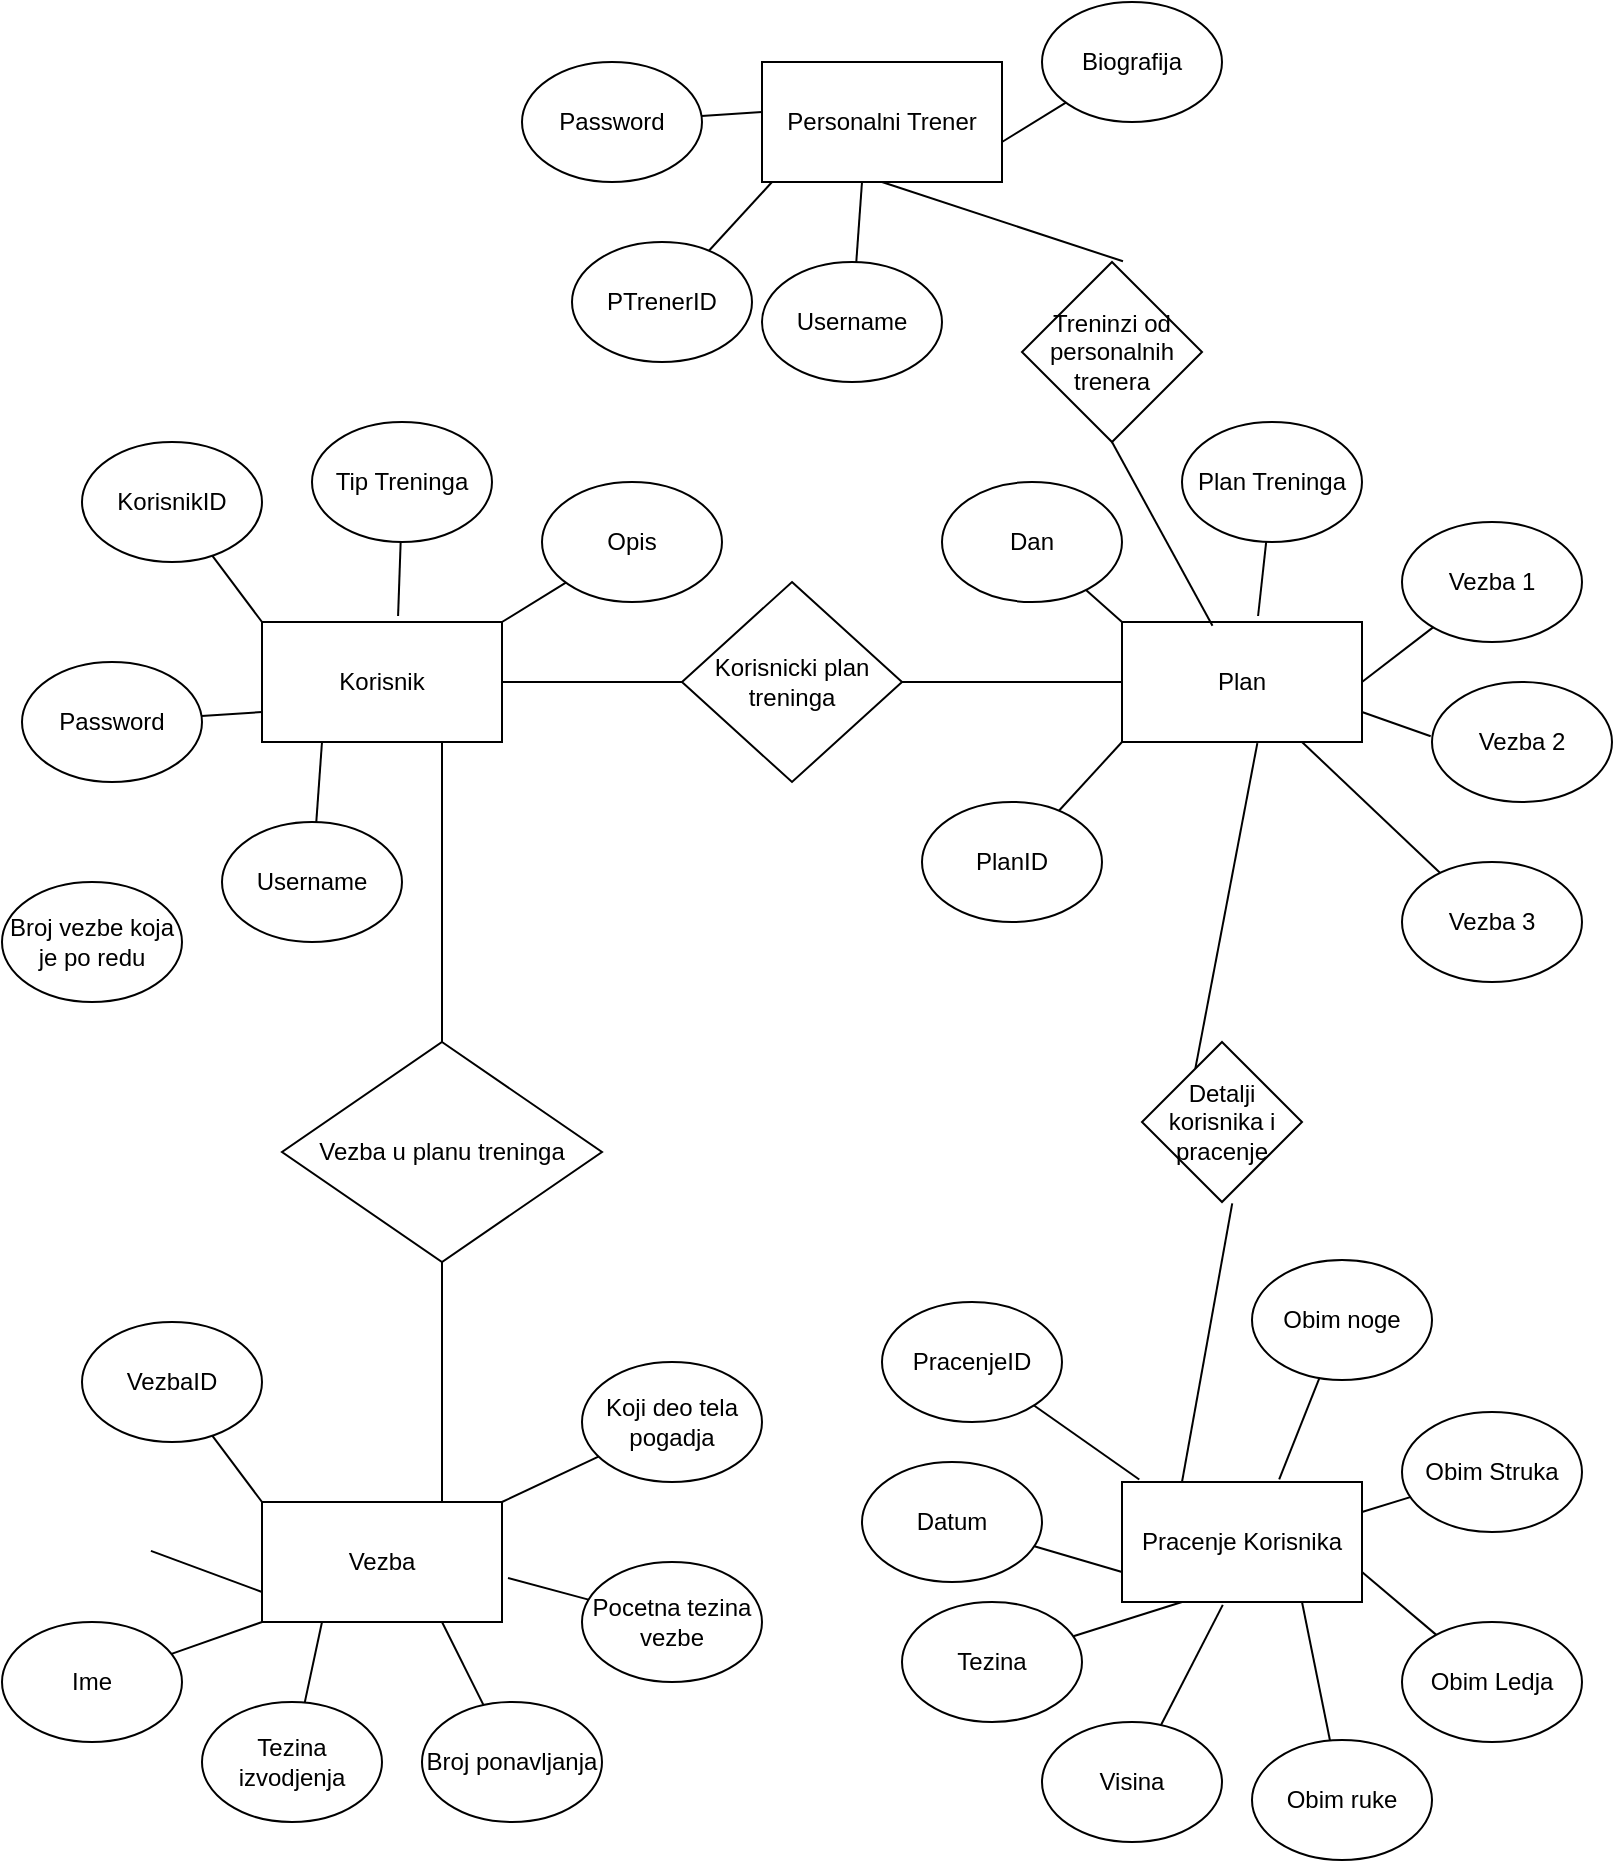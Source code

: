 <mxfile version="22.1.16" type="github">
  <diagram name="Page-1" id="UNSRawnvGa96_E9ccSbv">
    <mxGraphModel dx="884" dy="557" grid="1" gridSize="10" guides="1" tooltips="1" connect="1" arrows="1" fold="1" page="1" pageScale="1" pageWidth="850" pageHeight="1100" math="0" shadow="0">
      <root>
        <mxCell id="0" />
        <mxCell id="1" parent="0" />
        <mxCell id="w4WJriM2NWNoqD3AVZqt-1" value="Korisnik" style="rounded=0;whiteSpace=wrap;html=1;" parent="1" vertex="1">
          <mxGeometry x="160" y="450" width="120" height="60" as="geometry" />
        </mxCell>
        <mxCell id="w4WJriM2NWNoqD3AVZqt-2" value="" style="endArrow=none;html=1;rounded=0;" parent="1" target="w4WJriM2NWNoqD3AVZqt-3" edge="1">
          <mxGeometry width="50" height="50" relative="1" as="geometry">
            <mxPoint x="280" y="450" as="sourcePoint" />
            <mxPoint x="310" y="420" as="targetPoint" />
          </mxGeometry>
        </mxCell>
        <mxCell id="w4WJriM2NWNoqD3AVZqt-3" value="Opis" style="ellipse;whiteSpace=wrap;html=1;" parent="1" vertex="1">
          <mxGeometry x="300" y="380" width="90" height="60" as="geometry" />
        </mxCell>
        <mxCell id="w4WJriM2NWNoqD3AVZqt-4" value="" style="endArrow=none;html=1;rounded=0;exitX=0.567;exitY=-0.05;exitDx=0;exitDy=0;exitPerimeter=0;" parent="1" source="w4WJriM2NWNoqD3AVZqt-1" target="w4WJriM2NWNoqD3AVZqt-5" edge="1">
          <mxGeometry width="50" height="50" relative="1" as="geometry">
            <mxPoint x="165" y="420" as="sourcePoint" />
            <mxPoint x="195" y="390" as="targetPoint" />
          </mxGeometry>
        </mxCell>
        <mxCell id="w4WJriM2NWNoqD3AVZqt-5" value="Tip Treninga" style="ellipse;whiteSpace=wrap;html=1;" parent="1" vertex="1">
          <mxGeometry x="185" y="350" width="90" height="60" as="geometry" />
        </mxCell>
        <mxCell id="w4WJriM2NWNoqD3AVZqt-6" value="" style="endArrow=none;html=1;rounded=0;exitX=0;exitY=0;exitDx=0;exitDy=0;" parent="1" source="w4WJriM2NWNoqD3AVZqt-1" target="w4WJriM2NWNoqD3AVZqt-7" edge="1">
          <mxGeometry width="50" height="50" relative="1" as="geometry">
            <mxPoint x="40" y="420" as="sourcePoint" />
            <mxPoint x="70" y="390" as="targetPoint" />
          </mxGeometry>
        </mxCell>
        <mxCell id="w4WJriM2NWNoqD3AVZqt-7" value="KorisnikID" style="ellipse;whiteSpace=wrap;html=1;" parent="1" vertex="1">
          <mxGeometry x="70" y="360" width="90" height="60" as="geometry" />
        </mxCell>
        <mxCell id="w4WJriM2NWNoqD3AVZqt-8" value="" style="endArrow=none;html=1;rounded=0;exitX=0;exitY=0.75;exitDx=0;exitDy=0;" parent="1" source="w4WJriM2NWNoqD3AVZqt-1" target="w4WJriM2NWNoqD3AVZqt-9" edge="1">
          <mxGeometry width="50" height="50" relative="1" as="geometry">
            <mxPoint x="150" y="470" as="sourcePoint" />
            <mxPoint x="50" y="510" as="targetPoint" />
          </mxGeometry>
        </mxCell>
        <mxCell id="w4WJriM2NWNoqD3AVZqt-9" value="Password" style="ellipse;whiteSpace=wrap;html=1;" parent="1" vertex="1">
          <mxGeometry x="40" y="470" width="90" height="60" as="geometry" />
        </mxCell>
        <mxCell id="w4WJriM2NWNoqD3AVZqt-10" value="" style="endArrow=none;html=1;rounded=0;exitX=0.25;exitY=1;exitDx=0;exitDy=0;" parent="1" source="w4WJriM2NWNoqD3AVZqt-1" target="w4WJriM2NWNoqD3AVZqt-11" edge="1">
          <mxGeometry width="50" height="50" relative="1" as="geometry">
            <mxPoint x="120" y="620" as="sourcePoint" />
            <mxPoint x="150" y="590" as="targetPoint" />
          </mxGeometry>
        </mxCell>
        <mxCell id="w4WJriM2NWNoqD3AVZqt-11" value="Username" style="ellipse;whiteSpace=wrap;html=1;" parent="1" vertex="1">
          <mxGeometry x="140" y="550" width="90" height="60" as="geometry" />
        </mxCell>
        <mxCell id="w4WJriM2NWNoqD3AVZqt-13" value="" style="endArrow=none;html=1;rounded=0;exitX=1;exitY=0.5;exitDx=0;exitDy=0;" parent="1" source="w4WJriM2NWNoqD3AVZqt-1" target="w4WJriM2NWNoqD3AVZqt-14" edge="1">
          <mxGeometry width="50" height="50" relative="1" as="geometry">
            <mxPoint x="390" y="640" as="sourcePoint" />
            <mxPoint x="430" y="480" as="targetPoint" />
          </mxGeometry>
        </mxCell>
        <mxCell id="w4WJriM2NWNoqD3AVZqt-14" value="Korisnicki plan treninga" style="rhombus;whiteSpace=wrap;html=1;" parent="1" vertex="1">
          <mxGeometry x="370" y="430" width="110" height="100" as="geometry" />
        </mxCell>
        <mxCell id="w4WJriM2NWNoqD3AVZqt-15" value="" style="endArrow=none;html=1;rounded=0;entryX=0;entryY=0.5;entryDx=0;entryDy=0;" parent="1" target="w4WJriM2NWNoqD3AVZqt-17" edge="1">
          <mxGeometry width="50" height="50" relative="1" as="geometry">
            <mxPoint x="480" y="480" as="sourcePoint" />
            <mxPoint x="560" y="480" as="targetPoint" />
          </mxGeometry>
        </mxCell>
        <mxCell id="w4WJriM2NWNoqD3AVZqt-17" value="Plan" style="rounded=0;whiteSpace=wrap;html=1;" parent="1" vertex="1">
          <mxGeometry x="590" y="450" width="120" height="60" as="geometry" />
        </mxCell>
        <mxCell id="w4WJriM2NWNoqD3AVZqt-18" value="" style="endArrow=none;html=1;rounded=0;exitX=0.567;exitY=-0.05;exitDx=0;exitDy=0;exitPerimeter=0;" parent="1" source="w4WJriM2NWNoqD3AVZqt-17" target="w4WJriM2NWNoqD3AVZqt-19" edge="1">
          <mxGeometry width="50" height="50" relative="1" as="geometry">
            <mxPoint x="635" y="450" as="sourcePoint" />
            <mxPoint x="665" y="420" as="targetPoint" />
          </mxGeometry>
        </mxCell>
        <mxCell id="w4WJriM2NWNoqD3AVZqt-19" value="Plan Treninga" style="ellipse;whiteSpace=wrap;html=1;" parent="1" vertex="1">
          <mxGeometry x="620" y="350" width="90" height="60" as="geometry" />
        </mxCell>
        <mxCell id="w4WJriM2NWNoqD3AVZqt-20" value="" style="endArrow=none;html=1;rounded=0;exitX=0;exitY=0;exitDx=0;exitDy=0;" parent="1" source="w4WJriM2NWNoqD3AVZqt-17" target="w4WJriM2NWNoqD3AVZqt-21" edge="1">
          <mxGeometry width="50" height="50" relative="1" as="geometry">
            <mxPoint x="510" y="450" as="sourcePoint" />
            <mxPoint x="540" y="420" as="targetPoint" />
          </mxGeometry>
        </mxCell>
        <mxCell id="w4WJriM2NWNoqD3AVZqt-21" value="Dan" style="ellipse;whiteSpace=wrap;html=1;" parent="1" vertex="1">
          <mxGeometry x="500" y="380" width="90" height="60" as="geometry" />
        </mxCell>
        <mxCell id="w4WJriM2NWNoqD3AVZqt-22" value="" style="endArrow=none;html=1;rounded=0;exitX=1;exitY=0.75;exitDx=0;exitDy=0;" parent="1" source="w4WJriM2NWNoqD3AVZqt-17" edge="1">
          <mxGeometry width="50" height="50" relative="1" as="geometry">
            <mxPoint x="620" y="500" as="sourcePoint" />
            <mxPoint x="744.362" y="507.115" as="targetPoint" />
          </mxGeometry>
        </mxCell>
        <mxCell id="w4WJriM2NWNoqD3AVZqt-23" value="Vezba 2" style="ellipse;whiteSpace=wrap;html=1;" parent="1" vertex="1">
          <mxGeometry x="745" y="480" width="90" height="60" as="geometry" />
        </mxCell>
        <mxCell id="w4WJriM2NWNoqD3AVZqt-24" value="" style="endArrow=none;html=1;rounded=0;exitX=0.75;exitY=1;exitDx=0;exitDy=0;" parent="1" source="w4WJriM2NWNoqD3AVZqt-17" target="w4WJriM2NWNoqD3AVZqt-25" edge="1">
          <mxGeometry width="50" height="50" relative="1" as="geometry">
            <mxPoint x="590" y="650" as="sourcePoint" />
            <mxPoint x="620" y="620" as="targetPoint" />
          </mxGeometry>
        </mxCell>
        <mxCell id="w4WJriM2NWNoqD3AVZqt-25" value="&lt;div&gt;Vezba 3&lt;/div&gt;" style="ellipse;whiteSpace=wrap;html=1;" parent="1" vertex="1">
          <mxGeometry x="730" y="570" width="90" height="60" as="geometry" />
        </mxCell>
        <mxCell id="w4WJriM2NWNoqD3AVZqt-26" value="" style="endArrow=none;html=1;rounded=0;exitX=1;exitY=0.5;exitDx=0;exitDy=0;" parent="1" source="w4WJriM2NWNoqD3AVZqt-17" target="w4WJriM2NWNoqD3AVZqt-27" edge="1">
          <mxGeometry width="50" height="50" relative="1" as="geometry">
            <mxPoint x="798" y="410" as="sourcePoint" />
            <mxPoint x="630" y="436" as="targetPoint" />
          </mxGeometry>
        </mxCell>
        <mxCell id="w4WJriM2NWNoqD3AVZqt-27" value="Vezba 1" style="ellipse;whiteSpace=wrap;html=1;" parent="1" vertex="1">
          <mxGeometry x="730" y="400" width="90" height="60" as="geometry" />
        </mxCell>
        <mxCell id="w4WJriM2NWNoqD3AVZqt-28" value="" style="endArrow=none;html=1;rounded=0;exitX=0;exitY=1;exitDx=0;exitDy=0;" parent="1" source="w4WJriM2NWNoqD3AVZqt-17" target="w4WJriM2NWNoqD3AVZqt-29" edge="1">
          <mxGeometry width="50" height="50" relative="1" as="geometry">
            <mxPoint x="560" y="500" as="sourcePoint" />
            <mxPoint x="500" y="610" as="targetPoint" />
          </mxGeometry>
        </mxCell>
        <mxCell id="w4WJriM2NWNoqD3AVZqt-29" value="PlanID" style="ellipse;whiteSpace=wrap;html=1;" parent="1" vertex="1">
          <mxGeometry x="490" y="540" width="90" height="60" as="geometry" />
        </mxCell>
        <mxCell id="w4WJriM2NWNoqD3AVZqt-34" value="Vezba" style="rounded=0;whiteSpace=wrap;html=1;" parent="1" vertex="1">
          <mxGeometry x="160" y="890" width="120" height="60" as="geometry" />
        </mxCell>
        <mxCell id="w4WJriM2NWNoqD3AVZqt-35" value="" style="endArrow=none;html=1;rounded=0;exitX=0.75;exitY=0;exitDx=0;exitDy=0;entryX=0.75;entryY=1;entryDx=0;entryDy=0;" parent="1" source="w4WJriM2NWNoqD3AVZqt-34" target="w4WJriM2NWNoqD3AVZqt-1" edge="1">
          <mxGeometry width="50" height="50" relative="1" as="geometry">
            <mxPoint x="280" y="890" as="sourcePoint" />
            <mxPoint x="312" y="870" as="targetPoint" />
            <Array as="points">
              <mxPoint x="250" y="870" />
            </Array>
          </mxGeometry>
        </mxCell>
        <mxCell id="w4WJriM2NWNoqD3AVZqt-36" value="" style="endArrow=none;html=1;rounded=0;exitX=0.25;exitY=1;exitDx=0;exitDy=0;" parent="1" source="w4WJriM2NWNoqD3AVZqt-34" target="w4WJriM2NWNoqD3AVZqt-37" edge="1">
          <mxGeometry width="50" height="50" relative="1" as="geometry">
            <mxPoint x="165" y="860" as="sourcePoint" />
            <mxPoint x="195" y="830" as="targetPoint" />
          </mxGeometry>
        </mxCell>
        <mxCell id="w4WJriM2NWNoqD3AVZqt-37" value="Tezina izvodjenja" style="ellipse;whiteSpace=wrap;html=1;" parent="1" vertex="1">
          <mxGeometry x="130" y="990" width="90" height="60" as="geometry" />
        </mxCell>
        <mxCell id="w4WJriM2NWNoqD3AVZqt-38" value="" style="endArrow=none;html=1;rounded=0;exitX=0;exitY=0;exitDx=0;exitDy=0;" parent="1" source="w4WJriM2NWNoqD3AVZqt-34" target="w4WJriM2NWNoqD3AVZqt-39" edge="1">
          <mxGeometry width="50" height="50" relative="1" as="geometry">
            <mxPoint x="40" y="860" as="sourcePoint" />
            <mxPoint x="70" y="830" as="targetPoint" />
          </mxGeometry>
        </mxCell>
        <mxCell id="w4WJriM2NWNoqD3AVZqt-39" value="VezbaID" style="ellipse;whiteSpace=wrap;html=1;" parent="1" vertex="1">
          <mxGeometry x="70" y="800" width="90" height="60" as="geometry" />
        </mxCell>
        <mxCell id="w4WJriM2NWNoqD3AVZqt-40" value="" style="endArrow=none;html=1;rounded=0;exitX=0;exitY=0.75;exitDx=0;exitDy=0;" parent="1" source="w4WJriM2NWNoqD3AVZqt-34" edge="1">
          <mxGeometry width="50" height="50" relative="1" as="geometry">
            <mxPoint x="150" y="910" as="sourcePoint" />
            <mxPoint x="104.462" y="914.419" as="targetPoint" />
          </mxGeometry>
        </mxCell>
        <mxCell id="w4WJriM2NWNoqD3AVZqt-41" value="Broj vezbe koja je po redu" style="ellipse;whiteSpace=wrap;html=1;" parent="1" vertex="1">
          <mxGeometry x="30" y="580" width="90" height="60" as="geometry" />
        </mxCell>
        <mxCell id="w4WJriM2NWNoqD3AVZqt-42" value="" style="endArrow=none;html=1;rounded=0;exitX=0;exitY=1;exitDx=0;exitDy=0;" parent="1" source="w4WJriM2NWNoqD3AVZqt-34" target="w4WJriM2NWNoqD3AVZqt-43" edge="1">
          <mxGeometry width="50" height="50" relative="1" as="geometry">
            <mxPoint x="120" y="1060" as="sourcePoint" />
            <mxPoint x="150" y="1030" as="targetPoint" />
          </mxGeometry>
        </mxCell>
        <mxCell id="w4WJriM2NWNoqD3AVZqt-43" value="Ime" style="ellipse;whiteSpace=wrap;html=1;" parent="1" vertex="1">
          <mxGeometry x="30" y="950" width="90" height="60" as="geometry" />
        </mxCell>
        <mxCell id="w4WJriM2NWNoqD3AVZqt-44" value="Pracenje Korisnika" style="rounded=0;whiteSpace=wrap;html=1;" parent="1" vertex="1">
          <mxGeometry x="590" y="880" width="120" height="60" as="geometry" />
        </mxCell>
        <mxCell id="w4WJriM2NWNoqD3AVZqt-45" value="" style="endArrow=none;html=1;rounded=0;entryX=0.564;entryY=1.009;entryDx=0;entryDy=0;exitX=0.25;exitY=0;exitDx=0;exitDy=0;entryPerimeter=0;" parent="1" source="w4WJriM2NWNoqD3AVZqt-61" target="w4WJriM2NWNoqD3AVZqt-17" edge="1">
          <mxGeometry width="50" height="50" relative="1" as="geometry">
            <mxPoint x="760" y="880" as="sourcePoint" />
            <mxPoint x="792" y="860" as="targetPoint" />
          </mxGeometry>
        </mxCell>
        <mxCell id="w4WJriM2NWNoqD3AVZqt-46" value="" style="endArrow=none;html=1;rounded=0;exitX=0.072;exitY=-0.021;exitDx=0;exitDy=0;exitPerimeter=0;" parent="1" source="w4WJriM2NWNoqD3AVZqt-44" target="w4WJriM2NWNoqD3AVZqt-47" edge="1">
          <mxGeometry width="50" height="50" relative="1" as="geometry">
            <mxPoint x="595" y="850" as="sourcePoint" />
            <mxPoint x="625" y="820" as="targetPoint" />
          </mxGeometry>
        </mxCell>
        <mxCell id="w4WJriM2NWNoqD3AVZqt-47" value="PracenjeID" style="ellipse;whiteSpace=wrap;html=1;" parent="1" vertex="1">
          <mxGeometry x="470" y="790" width="90" height="60" as="geometry" />
        </mxCell>
        <mxCell id="w4WJriM2NWNoqD3AVZqt-48" value="" style="endArrow=none;html=1;rounded=0;exitX=0.42;exitY=1.024;exitDx=0;exitDy=0;exitPerimeter=0;" parent="1" source="w4WJriM2NWNoqD3AVZqt-44" target="w4WJriM2NWNoqD3AVZqt-49" edge="1">
          <mxGeometry width="50" height="50" relative="1" as="geometry">
            <mxPoint x="470" y="850" as="sourcePoint" />
            <mxPoint x="500" y="820" as="targetPoint" />
          </mxGeometry>
        </mxCell>
        <mxCell id="w4WJriM2NWNoqD3AVZqt-49" value="Visina" style="ellipse;whiteSpace=wrap;html=1;" parent="1" vertex="1">
          <mxGeometry x="550" y="1000" width="90" height="60" as="geometry" />
        </mxCell>
        <mxCell id="w4WJriM2NWNoqD3AVZqt-50" value="" style="endArrow=none;html=1;rounded=0;exitX=0;exitY=0.75;exitDx=0;exitDy=0;" parent="1" source="w4WJriM2NWNoqD3AVZqt-44" target="w4WJriM2NWNoqD3AVZqt-51" edge="1">
          <mxGeometry width="50" height="50" relative="1" as="geometry">
            <mxPoint x="580" y="900" as="sourcePoint" />
            <mxPoint x="480" y="940" as="targetPoint" />
          </mxGeometry>
        </mxCell>
        <mxCell id="w4WJriM2NWNoqD3AVZqt-51" value="Datum" style="ellipse;whiteSpace=wrap;html=1;" parent="1" vertex="1">
          <mxGeometry x="460" y="870" width="90" height="60" as="geometry" />
        </mxCell>
        <mxCell id="w4WJriM2NWNoqD3AVZqt-52" value="" style="endArrow=none;html=1;rounded=0;exitX=0.25;exitY=1;exitDx=0;exitDy=0;" parent="1" source="w4WJriM2NWNoqD3AVZqt-44" target="w4WJriM2NWNoqD3AVZqt-53" edge="1">
          <mxGeometry width="50" height="50" relative="1" as="geometry">
            <mxPoint x="550" y="1050" as="sourcePoint" />
            <mxPoint x="580" y="1020" as="targetPoint" />
          </mxGeometry>
        </mxCell>
        <mxCell id="w4WJriM2NWNoqD3AVZqt-53" value="Tezina" style="ellipse;whiteSpace=wrap;html=1;" parent="1" vertex="1">
          <mxGeometry x="480" y="940" width="90" height="60" as="geometry" />
        </mxCell>
        <mxCell id="w4WJriM2NWNoqD3AVZqt-54" value="Vezba u planu treninga" style="rhombus;whiteSpace=wrap;html=1;" parent="1" vertex="1">
          <mxGeometry x="170" y="660" width="160" height="110" as="geometry" />
        </mxCell>
        <mxCell id="w4WJriM2NWNoqD3AVZqt-55" value="" style="endArrow=none;html=1;rounded=0;exitX=0.75;exitY=1;exitDx=0;exitDy=0;" parent="1" source="w4WJriM2NWNoqD3AVZqt-34" target="w4WJriM2NWNoqD3AVZqt-56" edge="1">
          <mxGeometry width="50" height="50" relative="1" as="geometry">
            <mxPoint x="300" y="950" as="sourcePoint" />
            <mxPoint x="305" y="830" as="targetPoint" />
          </mxGeometry>
        </mxCell>
        <mxCell id="w4WJriM2NWNoqD3AVZqt-56" value="Broj ponavljanja" style="ellipse;whiteSpace=wrap;html=1;" parent="1" vertex="1">
          <mxGeometry x="240" y="990" width="90" height="60" as="geometry" />
        </mxCell>
        <mxCell id="w4WJriM2NWNoqD3AVZqt-57" value="" style="endArrow=none;html=1;rounded=0;exitX=1.025;exitY=0.633;exitDx=0;exitDy=0;exitPerimeter=0;" parent="1" source="w4WJriM2NWNoqD3AVZqt-34" target="w4WJriM2NWNoqD3AVZqt-58" edge="1">
          <mxGeometry width="50" height="50" relative="1" as="geometry">
            <mxPoint x="380" y="880" as="sourcePoint" />
            <mxPoint x="385" y="760" as="targetPoint" />
          </mxGeometry>
        </mxCell>
        <mxCell id="w4WJriM2NWNoqD3AVZqt-58" value="Pocetna tezina vezbe" style="ellipse;whiteSpace=wrap;html=1;" parent="1" vertex="1">
          <mxGeometry x="320" y="920" width="90" height="60" as="geometry" />
        </mxCell>
        <mxCell id="w4WJriM2NWNoqD3AVZqt-59" value="" style="endArrow=none;html=1;rounded=0;exitX=1;exitY=0;exitDx=0;exitDy=0;" parent="1" source="w4WJriM2NWNoqD3AVZqt-34" target="w4WJriM2NWNoqD3AVZqt-60" edge="1">
          <mxGeometry width="50" height="50" relative="1" as="geometry">
            <mxPoint x="380" y="780" as="sourcePoint" />
            <mxPoint x="385" y="660" as="targetPoint" />
          </mxGeometry>
        </mxCell>
        <mxCell id="w4WJriM2NWNoqD3AVZqt-60" value="Koji deo tela pogadja" style="ellipse;whiteSpace=wrap;html=1;" parent="1" vertex="1">
          <mxGeometry x="320" y="820" width="90" height="60" as="geometry" />
        </mxCell>
        <mxCell id="w4WJriM2NWNoqD3AVZqt-62" value="" style="endArrow=none;html=1;rounded=0;exitX=0.75;exitY=1;exitDx=0;exitDy=0;" parent="1" source="w4WJriM2NWNoqD3AVZqt-44" target="w4WJriM2NWNoqD3AVZqt-63" edge="1">
          <mxGeometry width="50" height="50" relative="1" as="geometry">
            <mxPoint x="745" y="950" as="sourcePoint" />
            <mxPoint x="605" y="829" as="targetPoint" />
          </mxGeometry>
        </mxCell>
        <mxCell id="w4WJriM2NWNoqD3AVZqt-63" value="Obim ruke" style="ellipse;whiteSpace=wrap;html=1;" parent="1" vertex="1">
          <mxGeometry x="655" y="1009" width="90" height="60" as="geometry" />
        </mxCell>
        <mxCell id="w4WJriM2NWNoqD3AVZqt-64" value="" style="endArrow=none;html=1;rounded=0;entryX=0.564;entryY=1.009;entryDx=0;entryDy=0;exitX=0.25;exitY=0;exitDx=0;exitDy=0;entryPerimeter=0;" parent="1" source="w4WJriM2NWNoqD3AVZqt-44" target="w4WJriM2NWNoqD3AVZqt-61" edge="1">
          <mxGeometry width="50" height="50" relative="1" as="geometry">
            <mxPoint x="620" y="880" as="sourcePoint" />
            <mxPoint x="658" y="511" as="targetPoint" />
          </mxGeometry>
        </mxCell>
        <mxCell id="w4WJriM2NWNoqD3AVZqt-61" value="Detalji korisnika i pracenje" style="rhombus;whiteSpace=wrap;html=1;" parent="1" vertex="1">
          <mxGeometry x="600" y="660" width="80" height="80" as="geometry" />
        </mxCell>
        <mxCell id="w4WJriM2NWNoqD3AVZqt-65" value="" style="endArrow=none;html=1;rounded=0;exitX=1;exitY=0.75;exitDx=0;exitDy=0;" parent="1" source="w4WJriM2NWNoqD3AVZqt-44" target="w4WJriM2NWNoqD3AVZqt-66" edge="1">
          <mxGeometry width="50" height="50" relative="1" as="geometry">
            <mxPoint x="755" y="881" as="sourcePoint" />
            <mxPoint x="680" y="770" as="targetPoint" />
          </mxGeometry>
        </mxCell>
        <mxCell id="w4WJriM2NWNoqD3AVZqt-66" value="Obim Ledja" style="ellipse;whiteSpace=wrap;html=1;" parent="1" vertex="1">
          <mxGeometry x="730" y="950" width="90" height="60" as="geometry" />
        </mxCell>
        <mxCell id="w4WJriM2NWNoqD3AVZqt-67" value="" style="endArrow=none;html=1;rounded=0;exitX=1;exitY=0.25;exitDx=0;exitDy=0;" parent="1" source="w4WJriM2NWNoqD3AVZqt-44" target="w4WJriM2NWNoqD3AVZqt-68" edge="1">
          <mxGeometry width="50" height="50" relative="1" as="geometry">
            <mxPoint x="755" y="776" as="sourcePoint" />
            <mxPoint x="680" y="665" as="targetPoint" />
          </mxGeometry>
        </mxCell>
        <mxCell id="w4WJriM2NWNoqD3AVZqt-68" value="Obim Struka" style="ellipse;whiteSpace=wrap;html=1;" parent="1" vertex="1">
          <mxGeometry x="730" y="845" width="90" height="60" as="geometry" />
        </mxCell>
        <mxCell id="w4WJriM2NWNoqD3AVZqt-69" value="" style="endArrow=none;html=1;rounded=0;exitX=0.655;exitY=-0.021;exitDx=0;exitDy=0;exitPerimeter=0;" parent="1" source="w4WJriM2NWNoqD3AVZqt-44" target="w4WJriM2NWNoqD3AVZqt-70" edge="1">
          <mxGeometry width="50" height="50" relative="1" as="geometry">
            <mxPoint x="680" y="700" as="sourcePoint" />
            <mxPoint x="605" y="589" as="targetPoint" />
          </mxGeometry>
        </mxCell>
        <mxCell id="w4WJriM2NWNoqD3AVZqt-70" value="Obim noge" style="ellipse;whiteSpace=wrap;html=1;" parent="1" vertex="1">
          <mxGeometry x="655" y="769" width="90" height="60" as="geometry" />
        </mxCell>
        <mxCell id="BYAOTL8sf00K5t7jMvb2-2" value="Personalni Trener" style="rounded=0;whiteSpace=wrap;html=1;" vertex="1" parent="1">
          <mxGeometry x="410" y="170" width="120" height="60" as="geometry" />
        </mxCell>
        <mxCell id="BYAOTL8sf00K5t7jMvb2-3" value="Treninzi od personalnih trenera" style="rhombus;whiteSpace=wrap;html=1;" vertex="1" parent="1">
          <mxGeometry x="540" y="270" width="90" height="90" as="geometry" />
        </mxCell>
        <mxCell id="BYAOTL8sf00K5t7jMvb2-4" value="" style="endArrow=none;html=1;rounded=0;entryX=0.5;entryY=1;entryDx=0;entryDy=0;exitX=0.377;exitY=0.031;exitDx=0;exitDy=0;exitPerimeter=0;" edge="1" parent="1" source="w4WJriM2NWNoqD3AVZqt-17" target="BYAOTL8sf00K5t7jMvb2-3">
          <mxGeometry width="50" height="50" relative="1" as="geometry">
            <mxPoint x="560" y="410" as="sourcePoint" />
            <mxPoint x="610" y="360" as="targetPoint" />
          </mxGeometry>
        </mxCell>
        <mxCell id="BYAOTL8sf00K5t7jMvb2-5" value="" style="endArrow=none;html=1;rounded=0;entryX=0.561;entryY=-0.004;entryDx=0;entryDy=0;entryPerimeter=0;exitX=0.5;exitY=1;exitDx=0;exitDy=0;" edge="1" parent="1" source="BYAOTL8sf00K5t7jMvb2-2" target="BYAOTL8sf00K5t7jMvb2-3">
          <mxGeometry width="50" height="50" relative="1" as="geometry">
            <mxPoint x="560" y="320" as="sourcePoint" />
            <mxPoint x="610" y="270" as="targetPoint" />
          </mxGeometry>
        </mxCell>
        <mxCell id="BYAOTL8sf00K5t7jMvb2-6" value="" style="endArrow=none;html=1;rounded=0;exitX=0;exitY=1;exitDx=0;exitDy=0;" edge="1" parent="1" target="BYAOTL8sf00K5t7jMvb2-7">
          <mxGeometry width="50" height="50" relative="1" as="geometry">
            <mxPoint x="415" y="230" as="sourcePoint" />
            <mxPoint x="325" y="330" as="targetPoint" />
          </mxGeometry>
        </mxCell>
        <mxCell id="BYAOTL8sf00K5t7jMvb2-7" value="PTrenerID" style="ellipse;whiteSpace=wrap;html=1;" vertex="1" parent="1">
          <mxGeometry x="315" y="260" width="90" height="60" as="geometry" />
        </mxCell>
        <mxCell id="BYAOTL8sf00K5t7jMvb2-8" value="" style="endArrow=none;html=1;rounded=0;exitX=0.25;exitY=1;exitDx=0;exitDy=0;" edge="1" parent="1" target="BYAOTL8sf00K5t7jMvb2-9">
          <mxGeometry width="50" height="50" relative="1" as="geometry">
            <mxPoint x="460" y="230" as="sourcePoint" />
            <mxPoint x="420" y="310" as="targetPoint" />
          </mxGeometry>
        </mxCell>
        <mxCell id="BYAOTL8sf00K5t7jMvb2-9" value="Username" style="ellipse;whiteSpace=wrap;html=1;" vertex="1" parent="1">
          <mxGeometry x="410" y="270" width="90" height="60" as="geometry" />
        </mxCell>
        <mxCell id="BYAOTL8sf00K5t7jMvb2-14" value="" style="endArrow=none;html=1;rounded=0;exitX=0;exitY=0.75;exitDx=0;exitDy=0;" edge="1" parent="1" target="BYAOTL8sf00K5t7jMvb2-15">
          <mxGeometry width="50" height="50" relative="1" as="geometry">
            <mxPoint x="410" y="195" as="sourcePoint" />
            <mxPoint x="300" y="210" as="targetPoint" />
          </mxGeometry>
        </mxCell>
        <mxCell id="BYAOTL8sf00K5t7jMvb2-15" value="Password" style="ellipse;whiteSpace=wrap;html=1;" vertex="1" parent="1">
          <mxGeometry x="290" y="170" width="90" height="60" as="geometry" />
        </mxCell>
        <mxCell id="BYAOTL8sf00K5t7jMvb2-16" value="" style="endArrow=none;html=1;rounded=0;" edge="1" parent="1" target="BYAOTL8sf00K5t7jMvb2-17">
          <mxGeometry width="50" height="50" relative="1" as="geometry">
            <mxPoint x="530" y="210" as="sourcePoint" />
            <mxPoint x="560" y="180" as="targetPoint" />
          </mxGeometry>
        </mxCell>
        <mxCell id="BYAOTL8sf00K5t7jMvb2-17" value="Biografija" style="ellipse;whiteSpace=wrap;html=1;" vertex="1" parent="1">
          <mxGeometry x="550" y="140" width="90" height="60" as="geometry" />
        </mxCell>
      </root>
    </mxGraphModel>
  </diagram>
</mxfile>
